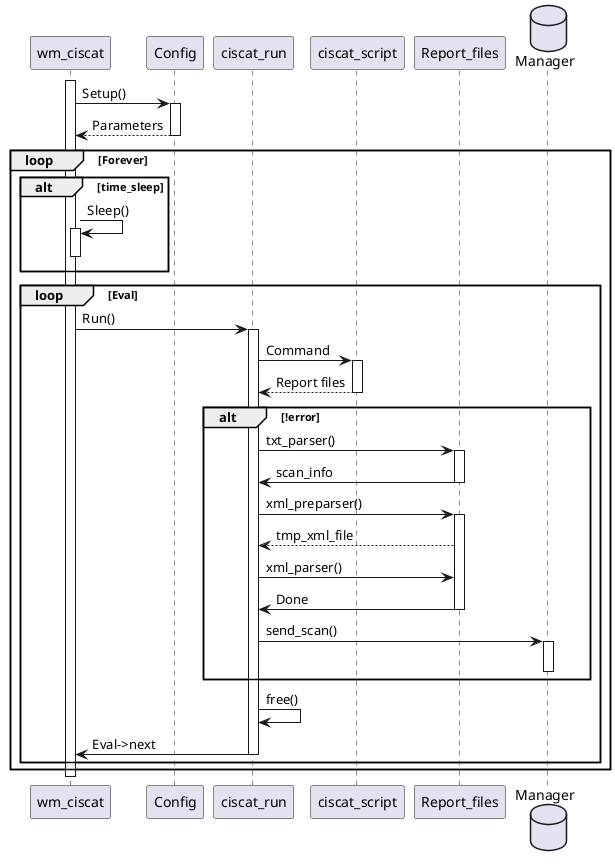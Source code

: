 ' Copyright (C) 2015-2021, Wazuh Inc.
' Created by Wazuh, Inc. <info@wazuh.com>.
' This program is free software; you can redistribute it and/or modify it under the terms of GPLv2

@startuml cis-cat_diagram
activate wm_ciscat
wm_ciscat -> Config: Setup()
activate Config
wm_ciscat <-- Config: Parameters
deactivate Config
loop Forever
    alt time_sleep
        wm_ciscat -> wm_ciscat: Sleep()
        activate wm_ciscat
        deactivate wm_ciscat
    end
    loop Eval
        wm_ciscat -> ciscat_run: Run()
        activate ciscat_run
        ciscat_run -> ciscat_script: Command
        activate ciscat_script
        ciscat_script --> ciscat_run: Report files
        deactivate ciscat_script
        alt !error
            ciscat_run -> Report_files: txt_parser()
            activate Report_files
            Report_files -> ciscat_run: scan_info
            deactivate Report_files
            ciscat_run -> Report_files: xml_preparser()
            activate Report_files
            Report_files --> ciscat_run: tmp_xml_file
            ciscat_run -> Report_files: xml_parser()
            Report_files -> ciscat_run: Done
            deactivate Report_files
            database Manager
            ciscat_run -> Manager: send_scan()
            activate Manager
            deactivate Manager
        end
        ciscat_run -> ciscat_run: free()
        ciscat_run -> wm_ciscat: Eval->next
        deactivate ciscat_run
    end
end
deactivate wm_ciscat
@enduml
